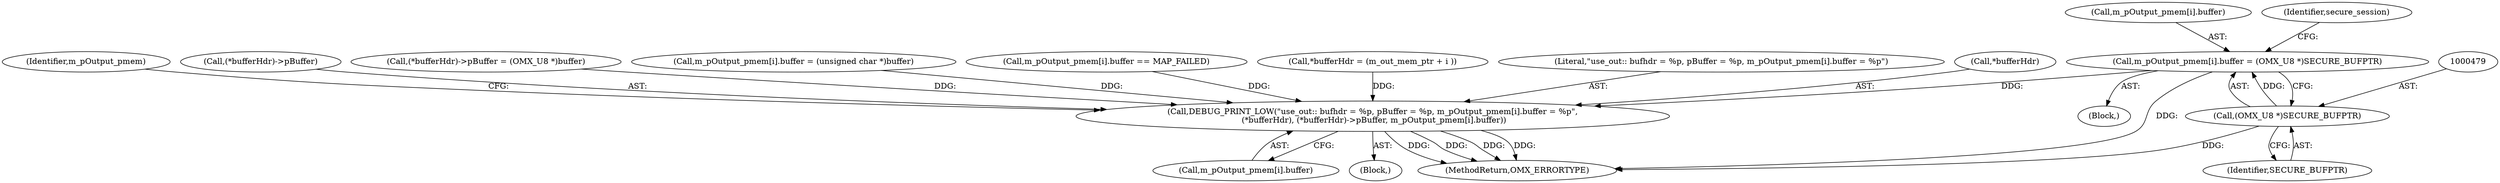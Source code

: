 digraph "0_Android_89913d7df36dbeb458ce165856bd6505a2ec647d_0@array" {
"1000472" [label="(Call,m_pOutput_pmem[i].buffer = (OMX_U8 *)SECURE_BUFPTR)"];
"1000478" [label="(Call,(OMX_U8 *)SECURE_BUFPTR)"];
"1000604" [label="(Call,DEBUG_PRINT_LOW(\"use_out:: bufhdr = %p, pBuffer = %p, m_pOutput_pmem[i].buffer = %p\",\n (*bufferHdr), (*bufferHdr)->pBuffer, m_pOutput_pmem[i].buffer))"];
"1000377" [label="(Call,(*bufferHdr)->pBuffer = (OMX_U8 *)buffer)"];
"1000473" [label="(Call,m_pOutput_pmem[i].buffer)"];
"1000584" [label="(Call,m_pOutput_pmem[i].buffer = (unsigned char *)buffer)"];
"1000478" [label="(Call,(OMX_U8 *)SECURE_BUFPTR)"];
"1000394" [label="(Block,)"];
"1000646" [label="(MethodReturn,OMX_ERRORTYPE)"];
"1000483" [label="(Identifier,secure_session)"];
"1000507" [label="(Call,m_pOutput_pmem[i].buffer == MAP_FAILED)"];
"1000472" [label="(Call,m_pOutput_pmem[i].buffer = (OMX_U8 *)SECURE_BUFPTR)"];
"1000480" [label="(Identifier,SECURE_BUFPTR)"];
"1000371" [label="(Call,*bufferHdr = (m_out_mem_ptr + i ))"];
"1000612" [label="(Call,m_pOutput_pmem[i].buffer)"];
"1000605" [label="(Literal,\"use_out:: bufhdr = %p, pBuffer = %p, m_pOutput_pmem[i].buffer = %p\")"];
"1000606" [label="(Call,*bufferHdr)"];
"1000622" [label="(Identifier,m_pOutput_pmem)"];
"1000370" [label="(Block,)"];
"1000608" [label="(Call,(*bufferHdr)->pBuffer)"];
"1000604" [label="(Call,DEBUG_PRINT_LOW(\"use_out:: bufhdr = %p, pBuffer = %p, m_pOutput_pmem[i].buffer = %p\",\n (*bufferHdr), (*bufferHdr)->pBuffer, m_pOutput_pmem[i].buffer))"];
"1000472" -> "1000394"  [label="AST: "];
"1000472" -> "1000478"  [label="CFG: "];
"1000473" -> "1000472"  [label="AST: "];
"1000478" -> "1000472"  [label="AST: "];
"1000483" -> "1000472"  [label="CFG: "];
"1000472" -> "1000646"  [label="DDG: "];
"1000478" -> "1000472"  [label="DDG: "];
"1000472" -> "1000604"  [label="DDG: "];
"1000478" -> "1000480"  [label="CFG: "];
"1000479" -> "1000478"  [label="AST: "];
"1000480" -> "1000478"  [label="AST: "];
"1000478" -> "1000646"  [label="DDG: "];
"1000604" -> "1000370"  [label="AST: "];
"1000604" -> "1000612"  [label="CFG: "];
"1000605" -> "1000604"  [label="AST: "];
"1000606" -> "1000604"  [label="AST: "];
"1000608" -> "1000604"  [label="AST: "];
"1000612" -> "1000604"  [label="AST: "];
"1000622" -> "1000604"  [label="CFG: "];
"1000604" -> "1000646"  [label="DDG: "];
"1000604" -> "1000646"  [label="DDG: "];
"1000604" -> "1000646"  [label="DDG: "];
"1000604" -> "1000646"  [label="DDG: "];
"1000371" -> "1000604"  [label="DDG: "];
"1000377" -> "1000604"  [label="DDG: "];
"1000507" -> "1000604"  [label="DDG: "];
"1000584" -> "1000604"  [label="DDG: "];
}
